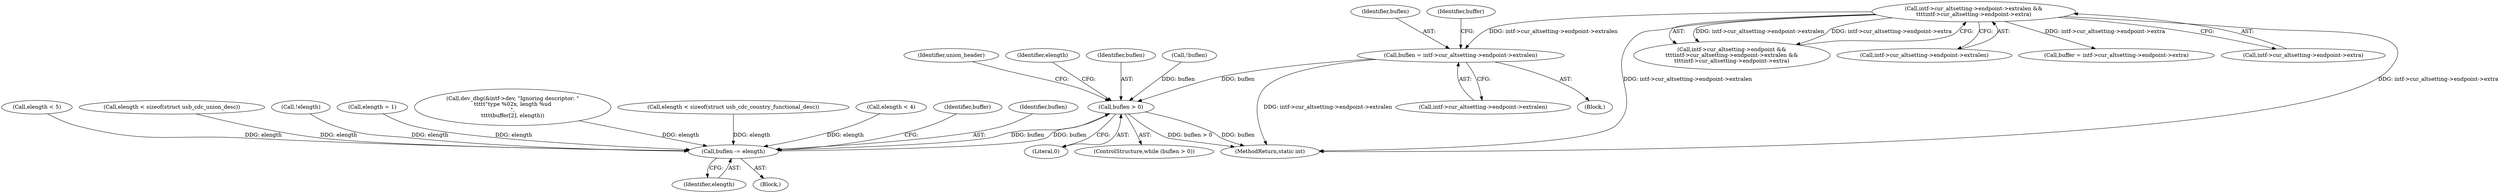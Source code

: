 digraph "0_linux_8835ba4a39cf53f705417b3b3a94eb067673f2c9@pointer" {
"1000299" [label="(Call,buflen = intf->cur_altsetting->endpoint->extralen)"];
"1000277" [label="(Call,intf->cur_altsetting->endpoint->extralen &&\n\t\t\t\tintf->cur_altsetting->endpoint->extra)"];
"1000329" [label="(Call,buflen > 0)"];
"1000451" [label="(Call,buflen -= elength)"];
"1000423" [label="(Call,elength < 5)"];
"1000300" [label="(Identifier,buflen)"];
"1000459" [label="(Identifier,union_header)"];
"1000373" [label="(Call,elength < sizeof(struct usb_cdc_union_desc))"];
"1000331" [label="(Literal,0)"];
"1000277" [label="(Call,intf->cur_altsetting->endpoint->extralen &&\n\t\t\t\tintf->cur_altsetting->endpoint->extra)"];
"1000271" [label="(Call,intf->cur_altsetting->endpoint &&\n\t\t\t\tintf->cur_altsetting->endpoint->extralen &&\n\t\t\t\tintf->cur_altsetting->endpoint->extra)"];
"1000328" [label="(ControlStructure,while (buflen > 0))"];
"1000334" [label="(Identifier,elength)"];
"1000339" [label="(Call,!elength)"];
"1000292" [label="(Block,)"];
"1000309" [label="(Identifier,buffer)"];
"1000299" [label="(Call,buflen = intf->cur_altsetting->endpoint->extralen)"];
"1000330" [label="(Identifier,buflen)"];
"1000348" [label="(Call,elength = 1)"];
"1000329" [label="(Call,buflen > 0)"];
"1000439" [label="(Call,dev_dbg(&intf->dev, \"Ignoring descriptor: \"\n\t\t\t\t\t\"type %02x, length %ud\n\",\n\t\t\t\t\tbuffer[2], elength))"];
"1000396" [label="(Call,elength < sizeof(struct usb_cdc_country_functional_desc))"];
"1000278" [label="(Call,intf->cur_altsetting->endpoint->extralen)"];
"1000411" [label="(Call,elength < 4)"];
"1000301" [label="(Call,intf->cur_altsetting->endpoint->extralen)"];
"1000308" [label="(Call,buffer = intf->cur_altsetting->endpoint->extra)"];
"1000455" [label="(Identifier,buffer)"];
"1000453" [label="(Identifier,elength)"];
"1000452" [label="(Identifier,buflen)"];
"1000285" [label="(Call,intf->cur_altsetting->endpoint->extra)"];
"1000332" [label="(Block,)"];
"1000267" [label="(Call,!buflen)"];
"1001615" [label="(MethodReturn,static int)"];
"1000451" [label="(Call,buflen -= elength)"];
"1000299" -> "1000292"  [label="AST: "];
"1000299" -> "1000301"  [label="CFG: "];
"1000300" -> "1000299"  [label="AST: "];
"1000301" -> "1000299"  [label="AST: "];
"1000309" -> "1000299"  [label="CFG: "];
"1000299" -> "1001615"  [label="DDG: intf->cur_altsetting->endpoint->extralen"];
"1000277" -> "1000299"  [label="DDG: intf->cur_altsetting->endpoint->extralen"];
"1000299" -> "1000329"  [label="DDG: buflen"];
"1000277" -> "1000271"  [label="AST: "];
"1000277" -> "1000278"  [label="CFG: "];
"1000277" -> "1000285"  [label="CFG: "];
"1000278" -> "1000277"  [label="AST: "];
"1000285" -> "1000277"  [label="AST: "];
"1000271" -> "1000277"  [label="CFG: "];
"1000277" -> "1001615"  [label="DDG: intf->cur_altsetting->endpoint->extra"];
"1000277" -> "1001615"  [label="DDG: intf->cur_altsetting->endpoint->extralen"];
"1000277" -> "1000271"  [label="DDG: intf->cur_altsetting->endpoint->extralen"];
"1000277" -> "1000271"  [label="DDG: intf->cur_altsetting->endpoint->extra"];
"1000277" -> "1000308"  [label="DDG: intf->cur_altsetting->endpoint->extra"];
"1000329" -> "1000328"  [label="AST: "];
"1000329" -> "1000331"  [label="CFG: "];
"1000330" -> "1000329"  [label="AST: "];
"1000331" -> "1000329"  [label="AST: "];
"1000334" -> "1000329"  [label="CFG: "];
"1000459" -> "1000329"  [label="CFG: "];
"1000329" -> "1001615"  [label="DDG: buflen > 0"];
"1000329" -> "1001615"  [label="DDG: buflen"];
"1000267" -> "1000329"  [label="DDG: buflen"];
"1000451" -> "1000329"  [label="DDG: buflen"];
"1000329" -> "1000451"  [label="DDG: buflen"];
"1000451" -> "1000332"  [label="AST: "];
"1000451" -> "1000453"  [label="CFG: "];
"1000452" -> "1000451"  [label="AST: "];
"1000453" -> "1000451"  [label="AST: "];
"1000455" -> "1000451"  [label="CFG: "];
"1000348" -> "1000451"  [label="DDG: elength"];
"1000396" -> "1000451"  [label="DDG: elength"];
"1000411" -> "1000451"  [label="DDG: elength"];
"1000423" -> "1000451"  [label="DDG: elength"];
"1000339" -> "1000451"  [label="DDG: elength"];
"1000439" -> "1000451"  [label="DDG: elength"];
"1000373" -> "1000451"  [label="DDG: elength"];
}

